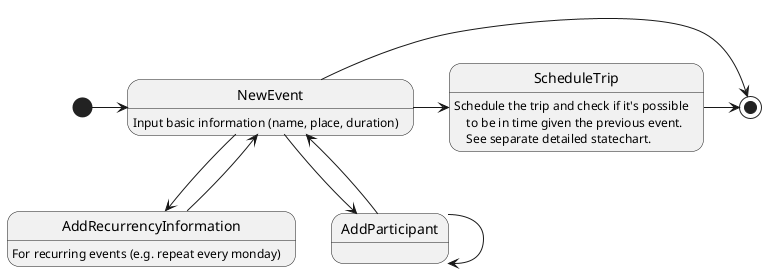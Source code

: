 @startuml

[*] -right-> NewEvent
NewEvent -right-> [*]
NewEvent: Input basic information (name, place, duration)

NewEvent --> AddParticipant
AddParticipant --> AddParticipant
AddParticipant --> NewEvent

NewEvent -down-> AddRecurrencyInformation
state AddRecurrencyInformation: For recurring events (e.g. repeat every monday)
AddRecurrencyInformation -> NewEvent

NewEvent -right-> ScheduleTrip
ScheduleTrip -right-> [*]

state ScheduleTrip {
    ScheduleTrip: Schedule the trip and check if it's possible\n\
    to be in time given the previous event. \n\
    See separate detailed statechart.
}

@enduml